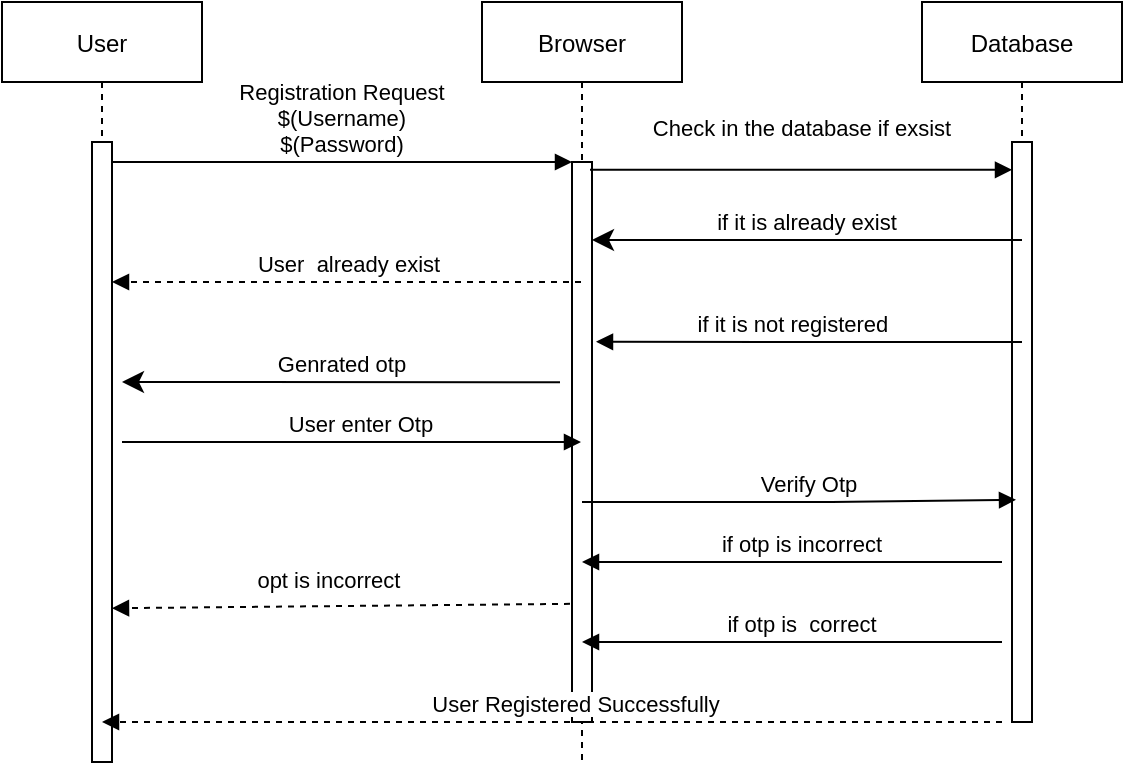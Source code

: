 <mxfile version="20.6.0" type="device"><diagram id="kgpKYQtTHZ0yAKxKKP6v" name="Page-1"><mxGraphModel dx="868" dy="425" grid="1" gridSize="10" guides="1" tooltips="1" connect="1" arrows="1" fold="1" page="1" pageScale="1" pageWidth="850" pageHeight="1100" math="0" shadow="0"><root><mxCell id="0"/><mxCell id="1" parent="0"/><mxCell id="3nuBFxr9cyL0pnOWT2aG-1" value="User" style="shape=umlLifeline;perimeter=lifelinePerimeter;container=1;collapsible=0;recursiveResize=0;rounded=0;shadow=0;strokeWidth=1;" parent="1" vertex="1"><mxGeometry x="60" y="80" width="100" height="380" as="geometry"/></mxCell><mxCell id="3nuBFxr9cyL0pnOWT2aG-2" value="" style="points=[];perimeter=orthogonalPerimeter;rounded=0;shadow=0;strokeWidth=1;" parent="3nuBFxr9cyL0pnOWT2aG-1" vertex="1"><mxGeometry x="45" y="70" width="10" height="310" as="geometry"/></mxCell><mxCell id="3nuBFxr9cyL0pnOWT2aG-5" value="Browser" style="shape=umlLifeline;perimeter=lifelinePerimeter;container=1;collapsible=0;recursiveResize=0;rounded=0;shadow=0;strokeWidth=1;" parent="1" vertex="1"><mxGeometry x="300" y="80" width="100" height="380" as="geometry"/></mxCell><mxCell id="3nuBFxr9cyL0pnOWT2aG-6" value="" style="points=[];perimeter=orthogonalPerimeter;rounded=0;shadow=0;strokeWidth=1;" parent="3nuBFxr9cyL0pnOWT2aG-5" vertex="1"><mxGeometry x="45" y="80" width="10" height="280" as="geometry"/></mxCell><mxCell id="K-8ju4JiBJavTzywnHRN-12" value="User Registered Successfully" style="verticalAlign=bottom;endArrow=block;shadow=0;strokeWidth=1;dashed=1;" edge="1" parent="3nuBFxr9cyL0pnOWT2aG-5"><mxGeometry x="-0.054" relative="1" as="geometry"><mxPoint x="260" y="360" as="sourcePoint"/><mxPoint x="-190" y="360" as="targetPoint"/><Array as="points"><mxPoint x="-64" y="360"/></Array><mxPoint as="offset"/></mxGeometry></mxCell><mxCell id="3nuBFxr9cyL0pnOWT2aG-8" value="Registration Request&#10;$(Username)&#10;$(Password)" style="verticalAlign=bottom;endArrow=block;entryX=0;entryY=0;shadow=0;strokeWidth=1;" parent="1" source="3nuBFxr9cyL0pnOWT2aG-2" target="3nuBFxr9cyL0pnOWT2aG-6" edge="1"><mxGeometry relative="1" as="geometry"><mxPoint x="275" y="160" as="sourcePoint"/></mxGeometry></mxCell><mxCell id="3nuBFxr9cyL0pnOWT2aG-9" value=" User  already exist" style="verticalAlign=bottom;endArrow=block;shadow=0;strokeWidth=1;dashed=1;" parent="1" source="3nuBFxr9cyL0pnOWT2aG-5" target="3nuBFxr9cyL0pnOWT2aG-2" edge="1"><mxGeometry relative="1" as="geometry"><mxPoint x="240" y="200" as="sourcePoint"/><mxPoint x="140" y="240" as="targetPoint"/><Array as="points"><mxPoint x="240" y="220"/></Array></mxGeometry></mxCell><mxCell id="K-8ju4JiBJavTzywnHRN-1" value="Database" style="shape=umlLifeline;perimeter=lifelinePerimeter;container=1;collapsible=0;recursiveResize=0;rounded=0;shadow=0;strokeWidth=1;" vertex="1" parent="1"><mxGeometry x="520" y="80" width="100" height="360" as="geometry"/></mxCell><mxCell id="K-8ju4JiBJavTzywnHRN-2" value="" style="points=[];perimeter=orthogonalPerimeter;rounded=0;shadow=0;strokeWidth=1;" vertex="1" parent="K-8ju4JiBJavTzywnHRN-1"><mxGeometry x="45" y="70" width="10" height="290" as="geometry"/></mxCell><mxCell id="K-8ju4JiBJavTzywnHRN-3" value="Check in the database if exsist" style="verticalAlign=bottom;startArrow=none;endArrow=block;startSize=8;shadow=0;strokeWidth=1;exitX=0.9;exitY=0.014;exitDx=0;exitDy=0;exitPerimeter=0;startFill=0;" edge="1" parent="1" target="K-8ju4JiBJavTzywnHRN-2" source="3nuBFxr9cyL0pnOWT2aG-6"><mxGeometry x="0.005" y="12" relative="1" as="geometry"><mxPoint x="445" y="150" as="sourcePoint"/><mxPoint as="offset"/></mxGeometry></mxCell><mxCell id="K-8ju4JiBJavTzywnHRN-8" value="if it is already exist" style="verticalAlign=bottom;endArrow=classic;endSize=8;shadow=0;strokeWidth=1;endFill=1;" edge="1" parent="1" target="3nuBFxr9cyL0pnOWT2aG-6"><mxGeometry relative="1" as="geometry"><mxPoint x="340" y="195" as="targetPoint"/><mxPoint x="570" y="199" as="sourcePoint"/></mxGeometry></mxCell><mxCell id="K-8ju4JiBJavTzywnHRN-11" value="if it is not registered " style="verticalAlign=bottom;endArrow=block;shadow=0;strokeWidth=1;exitX=0.5;exitY=0.345;exitDx=0;exitDy=0;exitPerimeter=0;entryX=1.2;entryY=0.321;entryDx=0;entryDy=0;entryPerimeter=0;" edge="1" parent="1" source="K-8ju4JiBJavTzywnHRN-2" target="3nuBFxr9cyL0pnOWT2aG-6"><mxGeometry x="0.062" relative="1" as="geometry"><mxPoint x="560" y="250" as="sourcePoint"/><mxPoint x="360" y="250" as="targetPoint"/><Array as="points"><mxPoint x="485" y="250"/></Array><mxPoint as="offset"/></mxGeometry></mxCell><mxCell id="K-8ju4JiBJavTzywnHRN-13" value="Genrated otp" style="verticalAlign=bottom;endArrow=classic;endSize=8;exitX=0;exitY=0.95;shadow=0;strokeWidth=1;entryX=0.51;entryY=0.383;entryDx=0;entryDy=0;entryPerimeter=0;endFill=1;" edge="1" parent="1"><mxGeometry x="-0.005" relative="1" as="geometry"><mxPoint x="120" y="270" as="targetPoint"/><mxPoint x="339" y="270.1" as="sourcePoint"/><mxPoint as="offset"/></mxGeometry></mxCell><mxCell id="K-8ju4JiBJavTzywnHRN-14" value="User enter Otp" style="verticalAlign=bottom;startArrow=none;endArrow=block;startSize=8;shadow=0;strokeWidth=1;exitX=0.9;exitY=0.014;exitDx=0;exitDy=0;exitPerimeter=0;startFill=0;" edge="1" parent="1" target="3nuBFxr9cyL0pnOWT2aG-5"><mxGeometry x="0.043" relative="1" as="geometry"><mxPoint x="120" y="300.0" as="sourcePoint"/><mxPoint x="331" y="300.0" as="targetPoint"/><mxPoint as="offset"/></mxGeometry></mxCell><mxCell id="K-8ju4JiBJavTzywnHRN-15" value="Verify Otp" style="verticalAlign=bottom;endArrow=none;shadow=0;strokeWidth=1;startArrow=block;startFill=1;endFill=0;exitX=0.2;exitY=0.617;exitDx=0;exitDy=0;exitPerimeter=0;" edge="1" parent="1" source="K-8ju4JiBJavTzywnHRN-2"><mxGeometry x="-0.048" relative="1" as="geometry"><mxPoint x="560" y="330" as="sourcePoint"/><mxPoint x="350" y="330" as="targetPoint"/><Array as="points"><mxPoint x="475" y="330"/></Array><mxPoint as="offset"/></mxGeometry></mxCell><mxCell id="K-8ju4JiBJavTzywnHRN-16" value="if otp is incorrect" style="verticalAlign=bottom;endArrow=block;shadow=0;strokeWidth=1;startArrow=none;startFill=0;endFill=1;" edge="1" parent="1"><mxGeometry x="-0.048" relative="1" as="geometry"><mxPoint x="560" y="360" as="sourcePoint"/><mxPoint x="350" y="360" as="targetPoint"/><Array as="points"><mxPoint x="475" y="360"/></Array><mxPoint as="offset"/></mxGeometry></mxCell><mxCell id="K-8ju4JiBJavTzywnHRN-17" value="opt is incorrect" style="verticalAlign=bottom;endArrow=block;shadow=0;strokeWidth=1;dashed=1;exitX=-0.1;exitY=0.789;exitDx=0;exitDy=0;exitPerimeter=0;entryX=1;entryY=0.752;entryDx=0;entryDy=0;entryPerimeter=0;" edge="1" parent="1" source="3nuBFxr9cyL0pnOWT2aG-6" target="3nuBFxr9cyL0pnOWT2aG-2"><mxGeometry x="0.054" y="-4" relative="1" as="geometry"><mxPoint x="324.5" y="360" as="sourcePoint"/><mxPoint x="110" y="390" as="targetPoint"/><Array as="points"/><mxPoint as="offset"/></mxGeometry></mxCell><mxCell id="K-8ju4JiBJavTzywnHRN-18" value="if otp is  correct" style="verticalAlign=bottom;endArrow=block;shadow=0;strokeWidth=1;startArrow=none;startFill=0;endFill=1;" edge="1" parent="1"><mxGeometry x="-0.048" relative="1" as="geometry"><mxPoint x="560" y="400" as="sourcePoint"/><mxPoint x="350" y="400" as="targetPoint"/><Array as="points"><mxPoint x="475" y="400"/></Array><mxPoint as="offset"/></mxGeometry></mxCell></root></mxGraphModel></diagram></mxfile>